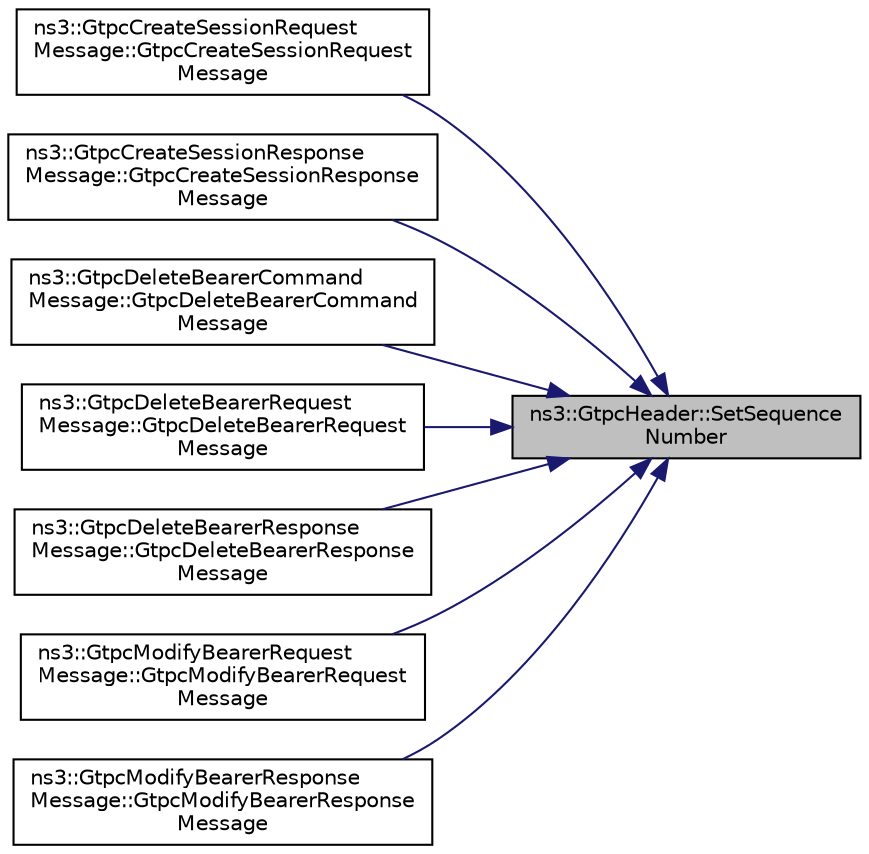 digraph "ns3::GtpcHeader::SetSequenceNumber"
{
 // LATEX_PDF_SIZE
  edge [fontname="Helvetica",fontsize="10",labelfontname="Helvetica",labelfontsize="10"];
  node [fontname="Helvetica",fontsize="10",shape=record];
  rankdir="RL";
  Node1 [label="ns3::GtpcHeader::SetSequence\lNumber",height=0.2,width=0.4,color="black", fillcolor="grey75", style="filled", fontcolor="black",tooltip="Set sequence number."];
  Node1 -> Node2 [dir="back",color="midnightblue",fontsize="10",style="solid",fontname="Helvetica"];
  Node2 [label="ns3::GtpcCreateSessionRequest\lMessage::GtpcCreateSessionRequest\lMessage",height=0.2,width=0.4,color="black", fillcolor="white", style="filled",URL="$classns3_1_1_gtpc_create_session_request_message.html#ae82f4a016c7df0a0220bc4f02ea42553",tooltip=" "];
  Node1 -> Node3 [dir="back",color="midnightblue",fontsize="10",style="solid",fontname="Helvetica"];
  Node3 [label="ns3::GtpcCreateSessionResponse\lMessage::GtpcCreateSessionResponse\lMessage",height=0.2,width=0.4,color="black", fillcolor="white", style="filled",URL="$classns3_1_1_gtpc_create_session_response_message.html#ac0b13bfe29c0f12e0dd2b62a057ab05e",tooltip=" "];
  Node1 -> Node4 [dir="back",color="midnightblue",fontsize="10",style="solid",fontname="Helvetica"];
  Node4 [label="ns3::GtpcDeleteBearerCommand\lMessage::GtpcDeleteBearerCommand\lMessage",height=0.2,width=0.4,color="black", fillcolor="white", style="filled",URL="$classns3_1_1_gtpc_delete_bearer_command_message.html#a47493d34388f8cb9887aabb33185e9ca",tooltip=" "];
  Node1 -> Node5 [dir="back",color="midnightblue",fontsize="10",style="solid",fontname="Helvetica"];
  Node5 [label="ns3::GtpcDeleteBearerRequest\lMessage::GtpcDeleteBearerRequest\lMessage",height=0.2,width=0.4,color="black", fillcolor="white", style="filled",URL="$classns3_1_1_gtpc_delete_bearer_request_message.html#a6168522d70dba422523440cceac07fb1",tooltip=" "];
  Node1 -> Node6 [dir="back",color="midnightblue",fontsize="10",style="solid",fontname="Helvetica"];
  Node6 [label="ns3::GtpcDeleteBearerResponse\lMessage::GtpcDeleteBearerResponse\lMessage",height=0.2,width=0.4,color="black", fillcolor="white", style="filled",URL="$classns3_1_1_gtpc_delete_bearer_response_message.html#a2e353ad007787072e96f9e29d2e2de79",tooltip=" "];
  Node1 -> Node7 [dir="back",color="midnightblue",fontsize="10",style="solid",fontname="Helvetica"];
  Node7 [label="ns3::GtpcModifyBearerRequest\lMessage::GtpcModifyBearerRequest\lMessage",height=0.2,width=0.4,color="black", fillcolor="white", style="filled",URL="$classns3_1_1_gtpc_modify_bearer_request_message.html#a43b3c4d47d4efade451764e91a2bc104",tooltip=" "];
  Node1 -> Node8 [dir="back",color="midnightblue",fontsize="10",style="solid",fontname="Helvetica"];
  Node8 [label="ns3::GtpcModifyBearerResponse\lMessage::GtpcModifyBearerResponse\lMessage",height=0.2,width=0.4,color="black", fillcolor="white", style="filled",URL="$classns3_1_1_gtpc_modify_bearer_response_message.html#a927b2352d66077f1bf6e0ce1a8c780b3",tooltip=" "];
}
